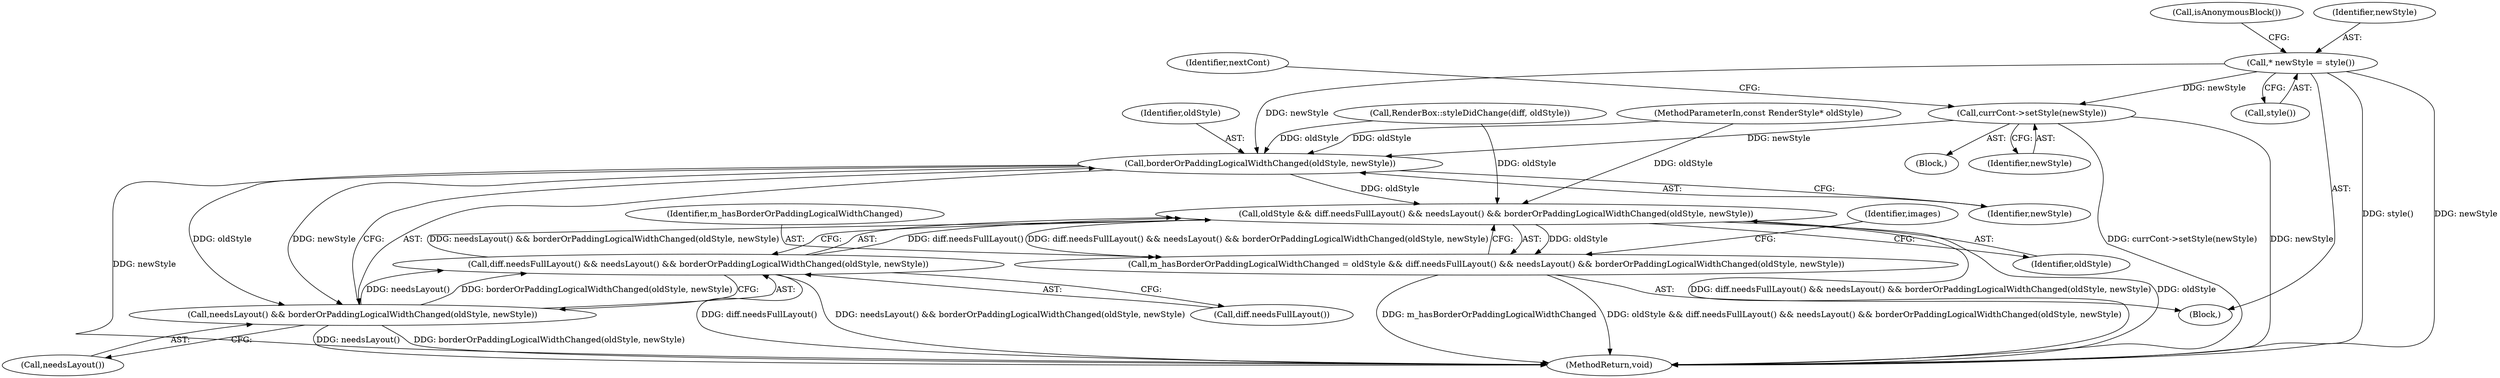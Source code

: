 digraph "0_Chrome_b2b21468c1f7f08b30a7c1755316f6026c50eb2a_0@pointer" {
"1000108" [label="(Call,* newStyle = style())"];
"1000131" [label="(Call,currCont->setStyle(newStyle))"];
"1000154" [label="(Call,borderOrPaddingLogicalWidthChanged(oldStyle, newStyle))"];
"1000148" [label="(Call,oldStyle && diff.needsFullLayout() && needsLayout() && borderOrPaddingLogicalWidthChanged(oldStyle, newStyle))"];
"1000146" [label="(Call,m_hasBorderOrPaddingLogicalWidthChanged = oldStyle && diff.needsFullLayout() && needsLayout() && borderOrPaddingLogicalWidthChanged(oldStyle, newStyle))"];
"1000152" [label="(Call,needsLayout() && borderOrPaddingLogicalWidthChanged(oldStyle, newStyle))"];
"1000150" [label="(Call,diff.needsFullLayout() && needsLayout() && borderOrPaddingLogicalWidthChanged(oldStyle, newStyle))"];
"1000124" [label="(Block,)"];
"1000156" [label="(Identifier,newStyle)"];
"1000150" [label="(Call,diff.needsFullLayout() && needsLayout() && borderOrPaddingLogicalWidthChanged(oldStyle, newStyle))"];
"1000134" [label="(Identifier,nextCont)"];
"1000152" [label="(Call,needsLayout() && borderOrPaddingLogicalWidthChanged(oldStyle, newStyle))"];
"1000155" [label="(Identifier,oldStyle)"];
"1000159" [label="(Identifier,images)"];
"1000110" [label="(Call,style())"];
"1000108" [label="(Call,* newStyle = style())"];
"1000103" [label="(Block,)"];
"1000146" [label="(Call,m_hasBorderOrPaddingLogicalWidthChanged = oldStyle && diff.needsFullLayout() && needsLayout() && borderOrPaddingLogicalWidthChanged(oldStyle, newStyle))"];
"1000148" [label="(Call,oldStyle && diff.needsFullLayout() && needsLayout() && borderOrPaddingLogicalWidthChanged(oldStyle, newStyle))"];
"1000102" [label="(MethodParameterIn,const RenderStyle* oldStyle)"];
"1000113" [label="(Call,isAnonymousBlock())"];
"1000149" [label="(Identifier,oldStyle)"];
"1000153" [label="(Call,needsLayout())"];
"1000109" [label="(Identifier,newStyle)"];
"1000132" [label="(Identifier,newStyle)"];
"1000154" [label="(Call,borderOrPaddingLogicalWidthChanged(oldStyle, newStyle))"];
"1000147" [label="(Identifier,m_hasBorderOrPaddingLogicalWidthChanged)"];
"1000131" [label="(Call,currCont->setStyle(newStyle))"];
"1000104" [label="(Call,RenderBox::styleDidChange(diff, oldStyle))"];
"1000151" [label="(Call,diff.needsFullLayout())"];
"1000169" [label="(MethodReturn,void)"];
"1000108" -> "1000103"  [label="AST: "];
"1000108" -> "1000110"  [label="CFG: "];
"1000109" -> "1000108"  [label="AST: "];
"1000110" -> "1000108"  [label="AST: "];
"1000113" -> "1000108"  [label="CFG: "];
"1000108" -> "1000169"  [label="DDG: style()"];
"1000108" -> "1000169"  [label="DDG: newStyle"];
"1000108" -> "1000131"  [label="DDG: newStyle"];
"1000108" -> "1000154"  [label="DDG: newStyle"];
"1000131" -> "1000124"  [label="AST: "];
"1000131" -> "1000132"  [label="CFG: "];
"1000132" -> "1000131"  [label="AST: "];
"1000134" -> "1000131"  [label="CFG: "];
"1000131" -> "1000169"  [label="DDG: newStyle"];
"1000131" -> "1000169"  [label="DDG: currCont->setStyle(newStyle)"];
"1000131" -> "1000154"  [label="DDG: newStyle"];
"1000154" -> "1000152"  [label="AST: "];
"1000154" -> "1000156"  [label="CFG: "];
"1000155" -> "1000154"  [label="AST: "];
"1000156" -> "1000154"  [label="AST: "];
"1000152" -> "1000154"  [label="CFG: "];
"1000154" -> "1000169"  [label="DDG: newStyle"];
"1000154" -> "1000148"  [label="DDG: oldStyle"];
"1000154" -> "1000152"  [label="DDG: oldStyle"];
"1000154" -> "1000152"  [label="DDG: newStyle"];
"1000104" -> "1000154"  [label="DDG: oldStyle"];
"1000102" -> "1000154"  [label="DDG: oldStyle"];
"1000148" -> "1000146"  [label="AST: "];
"1000148" -> "1000149"  [label="CFG: "];
"1000148" -> "1000150"  [label="CFG: "];
"1000149" -> "1000148"  [label="AST: "];
"1000150" -> "1000148"  [label="AST: "];
"1000146" -> "1000148"  [label="CFG: "];
"1000148" -> "1000169"  [label="DDG: diff.needsFullLayout() && needsLayout() && borderOrPaddingLogicalWidthChanged(oldStyle, newStyle)"];
"1000148" -> "1000169"  [label="DDG: oldStyle"];
"1000148" -> "1000146"  [label="DDG: oldStyle"];
"1000148" -> "1000146"  [label="DDG: diff.needsFullLayout() && needsLayout() && borderOrPaddingLogicalWidthChanged(oldStyle, newStyle)"];
"1000104" -> "1000148"  [label="DDG: oldStyle"];
"1000102" -> "1000148"  [label="DDG: oldStyle"];
"1000150" -> "1000148"  [label="DDG: diff.needsFullLayout()"];
"1000150" -> "1000148"  [label="DDG: needsLayout() && borderOrPaddingLogicalWidthChanged(oldStyle, newStyle)"];
"1000146" -> "1000103"  [label="AST: "];
"1000147" -> "1000146"  [label="AST: "];
"1000159" -> "1000146"  [label="CFG: "];
"1000146" -> "1000169"  [label="DDG: m_hasBorderOrPaddingLogicalWidthChanged"];
"1000146" -> "1000169"  [label="DDG: oldStyle && diff.needsFullLayout() && needsLayout() && borderOrPaddingLogicalWidthChanged(oldStyle, newStyle)"];
"1000152" -> "1000150"  [label="AST: "];
"1000152" -> "1000153"  [label="CFG: "];
"1000153" -> "1000152"  [label="AST: "];
"1000150" -> "1000152"  [label="CFG: "];
"1000152" -> "1000169"  [label="DDG: needsLayout()"];
"1000152" -> "1000169"  [label="DDG: borderOrPaddingLogicalWidthChanged(oldStyle, newStyle)"];
"1000152" -> "1000150"  [label="DDG: needsLayout()"];
"1000152" -> "1000150"  [label="DDG: borderOrPaddingLogicalWidthChanged(oldStyle, newStyle)"];
"1000150" -> "1000151"  [label="CFG: "];
"1000151" -> "1000150"  [label="AST: "];
"1000150" -> "1000169"  [label="DDG: diff.needsFullLayout()"];
"1000150" -> "1000169"  [label="DDG: needsLayout() && borderOrPaddingLogicalWidthChanged(oldStyle, newStyle)"];
}

